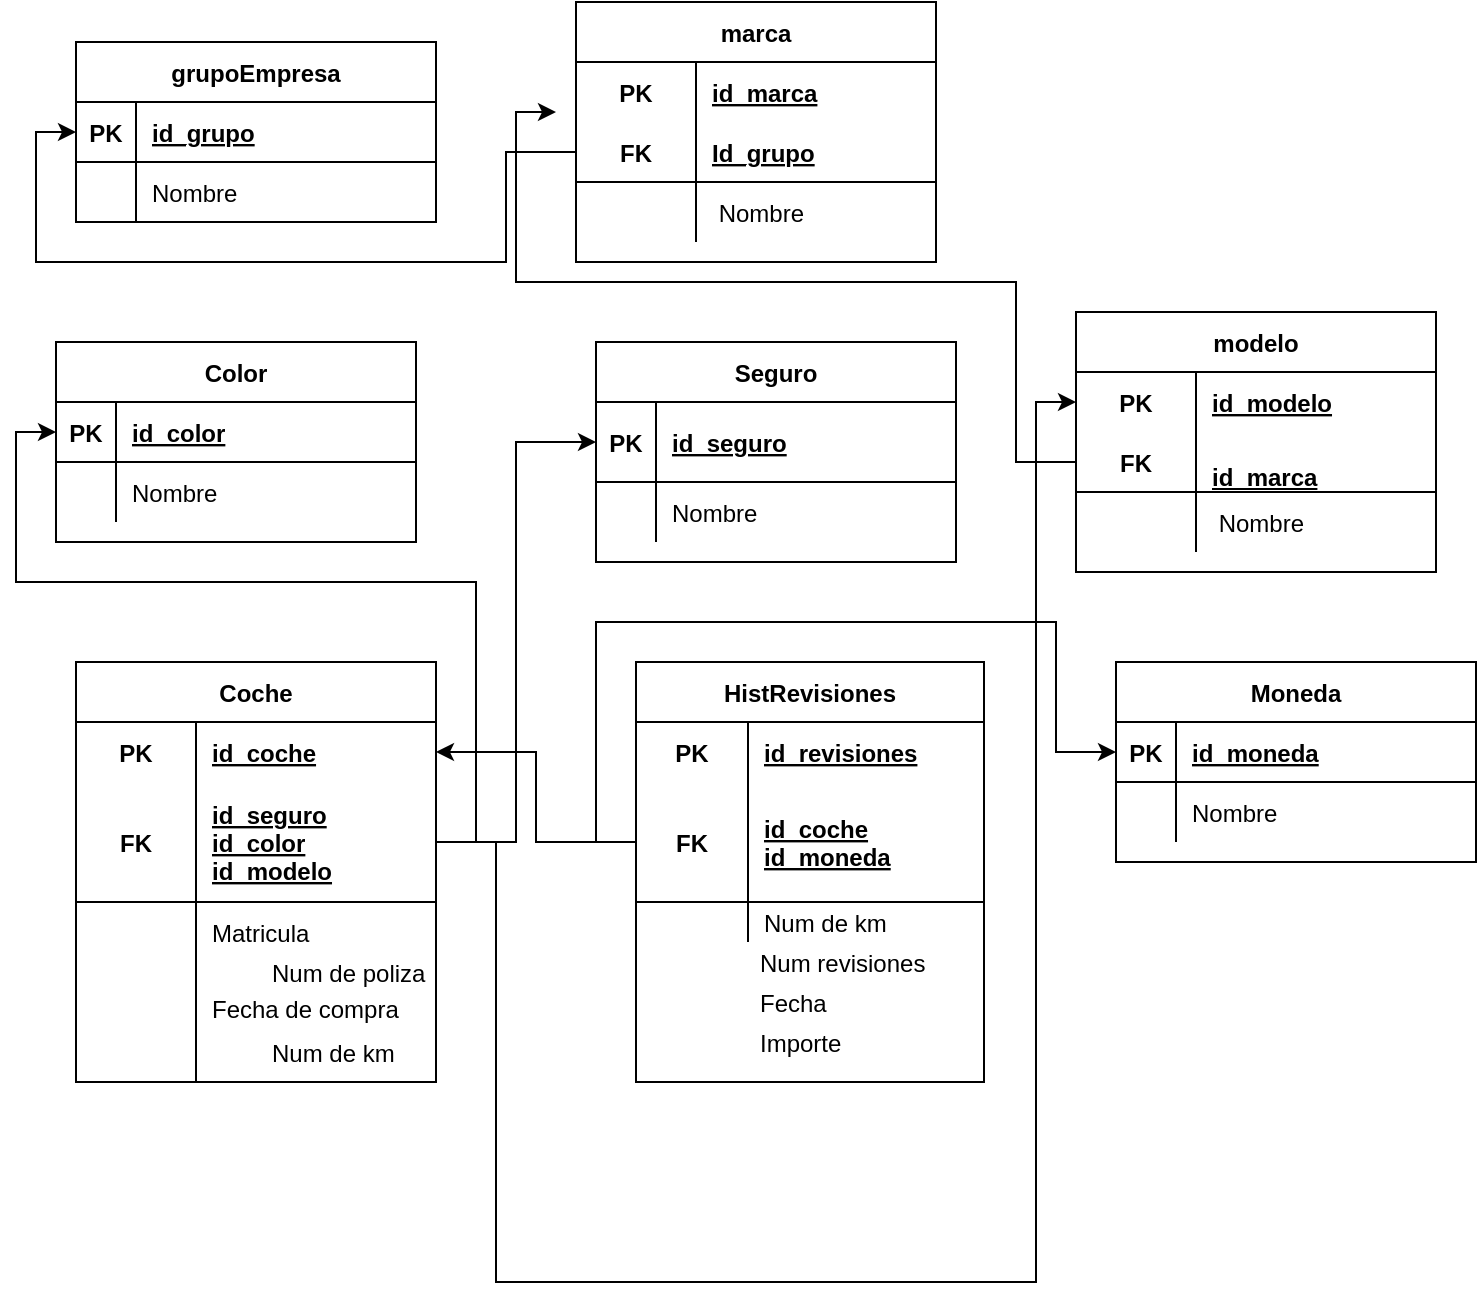 <mxfile version="20.3.0" type="device"><diagram id="p48uN8TBZDu3maKcI3Fj" name="Página-1"><mxGraphModel dx="1051" dy="664" grid="1" gridSize="10" guides="1" tooltips="1" connect="1" arrows="1" fold="1" page="1" pageScale="1" pageWidth="827" pageHeight="1169" math="0" shadow="0"><root><mxCell id="0"/><mxCell id="1" parent="0"/><mxCell id="Y_uWA5nNlAayn5pkTXyb-14" value="grupoEmpresa" style="shape=table;startSize=30;container=1;collapsible=1;childLayout=tableLayout;fixedRows=1;rowLines=0;fontStyle=1;align=center;resizeLast=1;strokeColor=default;" vertex="1" parent="1"><mxGeometry x="50" y="70" width="180" height="90" as="geometry"/></mxCell><mxCell id="Y_uWA5nNlAayn5pkTXyb-15" value="" style="shape=tableRow;horizontal=0;startSize=0;swimlaneHead=0;swimlaneBody=0;fillColor=none;collapsible=0;dropTarget=0;points=[[0,0.5],[1,0.5]];portConstraint=eastwest;top=0;left=0;right=0;bottom=1;strokeColor=default;" vertex="1" parent="Y_uWA5nNlAayn5pkTXyb-14"><mxGeometry y="30" width="180" height="30" as="geometry"/></mxCell><mxCell id="Y_uWA5nNlAayn5pkTXyb-16" value="PK" style="shape=partialRectangle;connectable=0;fillColor=none;top=0;left=0;bottom=0;right=0;fontStyle=1;overflow=hidden;strokeColor=default;" vertex="1" parent="Y_uWA5nNlAayn5pkTXyb-15"><mxGeometry width="30" height="30" as="geometry"><mxRectangle width="30" height="30" as="alternateBounds"/></mxGeometry></mxCell><mxCell id="Y_uWA5nNlAayn5pkTXyb-17" value="id_grupo" style="shape=partialRectangle;connectable=0;fillColor=none;top=0;left=0;bottom=0;right=0;align=left;spacingLeft=6;fontStyle=5;overflow=hidden;strokeColor=default;" vertex="1" parent="Y_uWA5nNlAayn5pkTXyb-15"><mxGeometry x="30" width="150" height="30" as="geometry"><mxRectangle width="150" height="30" as="alternateBounds"/></mxGeometry></mxCell><mxCell id="Y_uWA5nNlAayn5pkTXyb-18" value="" style="shape=tableRow;horizontal=0;startSize=0;swimlaneHead=0;swimlaneBody=0;fillColor=none;collapsible=0;dropTarget=0;points=[[0,0.5],[1,0.5]];portConstraint=eastwest;top=0;left=0;right=0;bottom=0;strokeColor=default;" vertex="1" parent="Y_uWA5nNlAayn5pkTXyb-14"><mxGeometry y="60" width="180" height="30" as="geometry"/></mxCell><mxCell id="Y_uWA5nNlAayn5pkTXyb-19" value="" style="shape=partialRectangle;connectable=0;fillColor=none;top=0;left=0;bottom=0;right=0;editable=1;overflow=hidden;strokeColor=default;" vertex="1" parent="Y_uWA5nNlAayn5pkTXyb-18"><mxGeometry width="30" height="30" as="geometry"><mxRectangle width="30" height="30" as="alternateBounds"/></mxGeometry></mxCell><mxCell id="Y_uWA5nNlAayn5pkTXyb-20" value="Nombre" style="shape=partialRectangle;connectable=0;fillColor=none;top=0;left=0;bottom=0;right=0;align=left;spacingLeft=6;overflow=hidden;strokeColor=default;" vertex="1" parent="Y_uWA5nNlAayn5pkTXyb-18"><mxGeometry x="30" width="150" height="30" as="geometry"><mxRectangle width="150" height="30" as="alternateBounds"/></mxGeometry></mxCell><mxCell id="Y_uWA5nNlAayn5pkTXyb-40" value="modelo" style="shape=table;startSize=30;container=1;collapsible=1;childLayout=tableLayout;fixedRows=1;rowLines=0;fontStyle=1;align=center;resizeLast=1;strokeColor=default;" vertex="1" parent="1"><mxGeometry x="550" y="205" width="180" height="130" as="geometry"/></mxCell><mxCell id="Y_uWA5nNlAayn5pkTXyb-41" value="" style="shape=tableRow;horizontal=0;startSize=0;swimlaneHead=0;swimlaneBody=0;fillColor=none;collapsible=0;dropTarget=0;points=[[0,0.5],[1,0.5]];portConstraint=eastwest;top=0;left=0;right=0;bottom=0;strokeColor=default;" vertex="1" parent="Y_uWA5nNlAayn5pkTXyb-40"><mxGeometry y="30" width="180" height="30" as="geometry"/></mxCell><mxCell id="Y_uWA5nNlAayn5pkTXyb-42" value="PK" style="shape=partialRectangle;connectable=0;fillColor=none;top=0;left=0;bottom=0;right=0;fontStyle=1;overflow=hidden;strokeColor=default;" vertex="1" parent="Y_uWA5nNlAayn5pkTXyb-41"><mxGeometry width="60" height="30" as="geometry"><mxRectangle width="60" height="30" as="alternateBounds"/></mxGeometry></mxCell><mxCell id="Y_uWA5nNlAayn5pkTXyb-43" value="id_modelo" style="shape=partialRectangle;connectable=0;fillColor=none;top=0;left=0;bottom=0;right=0;align=left;spacingLeft=6;fontStyle=5;overflow=hidden;strokeColor=default;" vertex="1" parent="Y_uWA5nNlAayn5pkTXyb-41"><mxGeometry x="60" width="120" height="30" as="geometry"><mxRectangle width="120" height="30" as="alternateBounds"/></mxGeometry></mxCell><mxCell id="Y_uWA5nNlAayn5pkTXyb-44" value="" style="shape=tableRow;horizontal=0;startSize=0;swimlaneHead=0;swimlaneBody=0;fillColor=none;collapsible=0;dropTarget=0;points=[[0,0.5],[1,0.5]];portConstraint=eastwest;top=0;left=0;right=0;bottom=1;strokeColor=default;" vertex="1" parent="Y_uWA5nNlAayn5pkTXyb-40"><mxGeometry y="60" width="180" height="30" as="geometry"/></mxCell><mxCell id="Y_uWA5nNlAayn5pkTXyb-45" value="FK" style="shape=partialRectangle;connectable=0;fillColor=none;top=0;left=0;bottom=0;right=0;fontStyle=1;overflow=hidden;strokeColor=default;" vertex="1" parent="Y_uWA5nNlAayn5pkTXyb-44"><mxGeometry width="60" height="30" as="geometry"><mxRectangle width="60" height="30" as="alternateBounds"/></mxGeometry></mxCell><mxCell id="Y_uWA5nNlAayn5pkTXyb-46" value="&#10;id_marca" style="shape=partialRectangle;connectable=0;fillColor=none;top=0;left=0;bottom=0;right=0;align=left;spacingLeft=6;fontStyle=5;overflow=hidden;strokeColor=default;" vertex="1" parent="Y_uWA5nNlAayn5pkTXyb-44"><mxGeometry x="60" width="120" height="30" as="geometry"><mxRectangle width="120" height="30" as="alternateBounds"/></mxGeometry></mxCell><mxCell id="Y_uWA5nNlAayn5pkTXyb-47" value="" style="shape=tableRow;horizontal=0;startSize=0;swimlaneHead=0;swimlaneBody=0;fillColor=none;collapsible=0;dropTarget=0;points=[[0,0.5],[1,0.5]];portConstraint=eastwest;top=0;left=0;right=0;bottom=0;strokeColor=default;" vertex="1" parent="Y_uWA5nNlAayn5pkTXyb-40"><mxGeometry y="90" width="180" height="30" as="geometry"/></mxCell><mxCell id="Y_uWA5nNlAayn5pkTXyb-48" value="" style="shape=partialRectangle;connectable=0;fillColor=none;top=0;left=0;bottom=0;right=0;editable=1;overflow=hidden;strokeColor=default;" vertex="1" parent="Y_uWA5nNlAayn5pkTXyb-47"><mxGeometry width="60" height="30" as="geometry"><mxRectangle width="60" height="30" as="alternateBounds"/></mxGeometry></mxCell><mxCell id="Y_uWA5nNlAayn5pkTXyb-49" value=" Nombre" style="shape=partialRectangle;connectable=0;fillColor=none;top=0;left=0;bottom=0;right=0;align=left;spacingLeft=6;overflow=hidden;strokeColor=default;" vertex="1" parent="Y_uWA5nNlAayn5pkTXyb-47"><mxGeometry x="60" width="120" height="30" as="geometry"><mxRectangle width="120" height="30" as="alternateBounds"/></mxGeometry></mxCell><mxCell id="Y_uWA5nNlAayn5pkTXyb-57" value="Color" style="shape=table;startSize=30;container=1;collapsible=1;childLayout=tableLayout;fixedRows=1;rowLines=0;fontStyle=1;align=center;resizeLast=1;strokeColor=default;" vertex="1" parent="1"><mxGeometry x="40" y="220" width="180" height="100" as="geometry"/></mxCell><mxCell id="Y_uWA5nNlAayn5pkTXyb-58" value="" style="shape=tableRow;horizontal=0;startSize=0;swimlaneHead=0;swimlaneBody=0;fillColor=none;collapsible=0;dropTarget=0;points=[[0,0.5],[1,0.5]];portConstraint=eastwest;top=0;left=0;right=0;bottom=1;strokeColor=default;" vertex="1" parent="Y_uWA5nNlAayn5pkTXyb-57"><mxGeometry y="30" width="180" height="30" as="geometry"/></mxCell><mxCell id="Y_uWA5nNlAayn5pkTXyb-59" value="PK" style="shape=partialRectangle;connectable=0;fillColor=none;top=0;left=0;bottom=0;right=0;fontStyle=1;overflow=hidden;strokeColor=default;" vertex="1" parent="Y_uWA5nNlAayn5pkTXyb-58"><mxGeometry width="30" height="30" as="geometry"><mxRectangle width="30" height="30" as="alternateBounds"/></mxGeometry></mxCell><mxCell id="Y_uWA5nNlAayn5pkTXyb-60" value="id_color" style="shape=partialRectangle;connectable=0;fillColor=none;top=0;left=0;bottom=0;right=0;align=left;spacingLeft=6;fontStyle=5;overflow=hidden;strokeColor=default;" vertex="1" parent="Y_uWA5nNlAayn5pkTXyb-58"><mxGeometry x="30" width="150" height="30" as="geometry"><mxRectangle width="150" height="30" as="alternateBounds"/></mxGeometry></mxCell><mxCell id="Y_uWA5nNlAayn5pkTXyb-61" value="" style="shape=tableRow;horizontal=0;startSize=0;swimlaneHead=0;swimlaneBody=0;fillColor=none;collapsible=0;dropTarget=0;points=[[0,0.5],[1,0.5]];portConstraint=eastwest;top=0;left=0;right=0;bottom=0;strokeColor=default;" vertex="1" parent="Y_uWA5nNlAayn5pkTXyb-57"><mxGeometry y="60" width="180" height="30" as="geometry"/></mxCell><mxCell id="Y_uWA5nNlAayn5pkTXyb-62" value="" style="shape=partialRectangle;connectable=0;fillColor=none;top=0;left=0;bottom=0;right=0;editable=1;overflow=hidden;strokeColor=default;" vertex="1" parent="Y_uWA5nNlAayn5pkTXyb-61"><mxGeometry width="30" height="30" as="geometry"><mxRectangle width="30" height="30" as="alternateBounds"/></mxGeometry></mxCell><mxCell id="Y_uWA5nNlAayn5pkTXyb-63" value="Nombre" style="shape=partialRectangle;connectable=0;fillColor=none;top=0;left=0;bottom=0;right=0;align=left;spacingLeft=6;overflow=hidden;strokeColor=default;" vertex="1" parent="Y_uWA5nNlAayn5pkTXyb-61"><mxGeometry x="30" width="150" height="30" as="geometry"><mxRectangle width="150" height="30" as="alternateBounds"/></mxGeometry></mxCell><mxCell id="Y_uWA5nNlAayn5pkTXyb-70" value="Seguro" style="shape=table;startSize=30;container=1;collapsible=1;childLayout=tableLayout;fixedRows=1;rowLines=0;fontStyle=1;align=center;resizeLast=1;strokeColor=default;" vertex="1" parent="1"><mxGeometry x="310" y="220" width="180" height="110" as="geometry"/></mxCell><mxCell id="Y_uWA5nNlAayn5pkTXyb-71" value="" style="shape=tableRow;horizontal=0;startSize=0;swimlaneHead=0;swimlaneBody=0;fillColor=none;collapsible=0;dropTarget=0;points=[[0,0.5],[1,0.5]];portConstraint=eastwest;top=0;left=0;right=0;bottom=1;strokeColor=default;" vertex="1" parent="Y_uWA5nNlAayn5pkTXyb-70"><mxGeometry y="30" width="180" height="40" as="geometry"/></mxCell><mxCell id="Y_uWA5nNlAayn5pkTXyb-72" value="PK" style="shape=partialRectangle;connectable=0;fillColor=none;top=0;left=0;bottom=0;right=0;fontStyle=1;overflow=hidden;strokeColor=default;" vertex="1" parent="Y_uWA5nNlAayn5pkTXyb-71"><mxGeometry width="30" height="40" as="geometry"><mxRectangle width="30" height="40" as="alternateBounds"/></mxGeometry></mxCell><mxCell id="Y_uWA5nNlAayn5pkTXyb-73" value="id_seguro" style="shape=partialRectangle;connectable=0;fillColor=none;top=0;left=0;bottom=0;right=0;align=left;spacingLeft=6;fontStyle=5;overflow=hidden;strokeColor=default;" vertex="1" parent="Y_uWA5nNlAayn5pkTXyb-71"><mxGeometry x="30" width="150" height="40" as="geometry"><mxRectangle width="150" height="40" as="alternateBounds"/></mxGeometry></mxCell><mxCell id="Y_uWA5nNlAayn5pkTXyb-74" value="" style="shape=tableRow;horizontal=0;startSize=0;swimlaneHead=0;swimlaneBody=0;fillColor=none;collapsible=0;dropTarget=0;points=[[0,0.5],[1,0.5]];portConstraint=eastwest;top=0;left=0;right=0;bottom=0;strokeColor=default;" vertex="1" parent="Y_uWA5nNlAayn5pkTXyb-70"><mxGeometry y="70" width="180" height="30" as="geometry"/></mxCell><mxCell id="Y_uWA5nNlAayn5pkTXyb-75" value="" style="shape=partialRectangle;connectable=0;fillColor=none;top=0;left=0;bottom=0;right=0;editable=1;overflow=hidden;strokeColor=default;" vertex="1" parent="Y_uWA5nNlAayn5pkTXyb-74"><mxGeometry width="30" height="30" as="geometry"><mxRectangle width="30" height="30" as="alternateBounds"/></mxGeometry></mxCell><mxCell id="Y_uWA5nNlAayn5pkTXyb-76" value="Nombre" style="shape=partialRectangle;connectable=0;fillColor=none;top=0;left=0;bottom=0;right=0;align=left;spacingLeft=6;overflow=hidden;strokeColor=default;" vertex="1" parent="Y_uWA5nNlAayn5pkTXyb-74"><mxGeometry x="30" width="150" height="30" as="geometry"><mxRectangle width="150" height="30" as="alternateBounds"/></mxGeometry></mxCell><mxCell id="Y_uWA5nNlAayn5pkTXyb-77" value="Coche" style="shape=table;startSize=30;container=1;collapsible=1;childLayout=tableLayout;fixedRows=1;rowLines=0;fontStyle=1;align=center;resizeLast=1;strokeColor=default;" vertex="1" parent="1"><mxGeometry x="50" y="380" width="180" height="210" as="geometry"/></mxCell><mxCell id="Y_uWA5nNlAayn5pkTXyb-78" value="" style="shape=tableRow;horizontal=0;startSize=0;swimlaneHead=0;swimlaneBody=0;fillColor=none;collapsible=0;dropTarget=0;points=[[0,0.5],[1,0.5]];portConstraint=eastwest;top=0;left=0;right=0;bottom=0;strokeColor=default;" vertex="1" parent="Y_uWA5nNlAayn5pkTXyb-77"><mxGeometry y="30" width="180" height="30" as="geometry"/></mxCell><mxCell id="Y_uWA5nNlAayn5pkTXyb-79" value="PK" style="shape=partialRectangle;connectable=0;fillColor=none;top=0;left=0;bottom=0;right=0;fontStyle=1;overflow=hidden;strokeColor=default;" vertex="1" parent="Y_uWA5nNlAayn5pkTXyb-78"><mxGeometry width="60" height="30" as="geometry"><mxRectangle width="60" height="30" as="alternateBounds"/></mxGeometry></mxCell><mxCell id="Y_uWA5nNlAayn5pkTXyb-80" value="id_coche" style="shape=partialRectangle;connectable=0;fillColor=none;top=0;left=0;bottom=0;right=0;align=left;spacingLeft=6;fontStyle=5;overflow=hidden;strokeColor=default;" vertex="1" parent="Y_uWA5nNlAayn5pkTXyb-78"><mxGeometry x="60" width="120" height="30" as="geometry"><mxRectangle width="120" height="30" as="alternateBounds"/></mxGeometry></mxCell><mxCell id="Y_uWA5nNlAayn5pkTXyb-81" value="" style="shape=tableRow;horizontal=0;startSize=0;swimlaneHead=0;swimlaneBody=0;fillColor=none;collapsible=0;dropTarget=0;points=[[0,0.5],[1,0.5]];portConstraint=eastwest;top=0;left=0;right=0;bottom=1;strokeColor=default;" vertex="1" parent="Y_uWA5nNlAayn5pkTXyb-77"><mxGeometry y="60" width="180" height="60" as="geometry"/></mxCell><mxCell id="Y_uWA5nNlAayn5pkTXyb-82" value="FK" style="shape=partialRectangle;connectable=0;fillColor=none;top=0;left=0;bottom=0;right=0;fontStyle=1;overflow=hidden;strokeColor=default;" vertex="1" parent="Y_uWA5nNlAayn5pkTXyb-81"><mxGeometry width="60" height="60" as="geometry"><mxRectangle width="60" height="60" as="alternateBounds"/></mxGeometry></mxCell><mxCell id="Y_uWA5nNlAayn5pkTXyb-83" value="id_seguro&#10;id_color&#10;id_modelo" style="shape=partialRectangle;connectable=0;fillColor=none;top=0;left=0;bottom=0;right=0;align=left;spacingLeft=6;fontStyle=5;overflow=hidden;strokeColor=default;" vertex="1" parent="Y_uWA5nNlAayn5pkTXyb-81"><mxGeometry x="60" width="120" height="60" as="geometry"><mxRectangle width="120" height="60" as="alternateBounds"/></mxGeometry></mxCell><mxCell id="Y_uWA5nNlAayn5pkTXyb-84" value="" style="shape=tableRow;horizontal=0;startSize=0;swimlaneHead=0;swimlaneBody=0;fillColor=none;collapsible=0;dropTarget=0;points=[[0,0.5],[1,0.5]];portConstraint=eastwest;top=0;left=0;right=0;bottom=0;strokeColor=default;" vertex="1" parent="Y_uWA5nNlAayn5pkTXyb-77"><mxGeometry y="120" width="180" height="30" as="geometry"/></mxCell><mxCell id="Y_uWA5nNlAayn5pkTXyb-85" value="" style="shape=partialRectangle;connectable=0;fillColor=none;top=0;left=0;bottom=0;right=0;editable=1;overflow=hidden;strokeColor=default;" vertex="1" parent="Y_uWA5nNlAayn5pkTXyb-84"><mxGeometry width="60" height="30" as="geometry"><mxRectangle width="60" height="30" as="alternateBounds"/></mxGeometry></mxCell><mxCell id="Y_uWA5nNlAayn5pkTXyb-86" value="Matricula" style="shape=partialRectangle;connectable=0;fillColor=none;top=0;left=0;bottom=0;right=0;align=left;spacingLeft=6;overflow=hidden;strokeColor=default;" vertex="1" parent="Y_uWA5nNlAayn5pkTXyb-84"><mxGeometry x="60" width="120" height="30" as="geometry"><mxRectangle width="120" height="30" as="alternateBounds"/></mxGeometry></mxCell><mxCell id="Y_uWA5nNlAayn5pkTXyb-87" value="" style="shape=tableRow;horizontal=0;startSize=0;swimlaneHead=0;swimlaneBody=0;fillColor=none;collapsible=0;dropTarget=0;points=[[0,0.5],[1,0.5]];portConstraint=eastwest;top=0;left=0;right=0;bottom=0;strokeColor=default;" vertex="1" parent="Y_uWA5nNlAayn5pkTXyb-77"><mxGeometry y="150" width="180" height="60" as="geometry"/></mxCell><mxCell id="Y_uWA5nNlAayn5pkTXyb-88" value="" style="shape=partialRectangle;connectable=0;fillColor=none;top=0;left=0;bottom=0;right=0;editable=1;overflow=hidden;strokeColor=default;" vertex="1" parent="Y_uWA5nNlAayn5pkTXyb-87"><mxGeometry width="60" height="60" as="geometry"><mxRectangle width="60" height="60" as="alternateBounds"/></mxGeometry></mxCell><mxCell id="Y_uWA5nNlAayn5pkTXyb-89" value="Fecha de compra&#10;" style="shape=partialRectangle;connectable=0;fillColor=none;top=0;left=0;bottom=0;right=0;align=left;spacingLeft=6;overflow=hidden;strokeColor=default;" vertex="1" parent="Y_uWA5nNlAayn5pkTXyb-87"><mxGeometry x="60" width="120" height="60" as="geometry"><mxRectangle width="120" height="60" as="alternateBounds"/></mxGeometry></mxCell><mxCell id="Y_uWA5nNlAayn5pkTXyb-92" value="Num de poliza" style="shape=partialRectangle;connectable=0;fillColor=none;top=0;left=0;bottom=0;right=0;align=left;spacingLeft=6;overflow=hidden;strokeColor=default;" vertex="1" parent="1"><mxGeometry x="140" y="520" width="120" height="30" as="geometry"><mxRectangle width="120" height="30" as="alternateBounds"/></mxGeometry></mxCell><mxCell id="Y_uWA5nNlAayn5pkTXyb-93" value="Num de km" style="shape=partialRectangle;connectable=0;fillColor=none;top=0;left=0;bottom=0;right=0;align=left;spacingLeft=6;overflow=hidden;strokeColor=default;" vertex="1" parent="1"><mxGeometry x="140" y="560" width="120" height="30" as="geometry"><mxRectangle width="120" height="30" as="alternateBounds"/></mxGeometry></mxCell><mxCell id="Y_uWA5nNlAayn5pkTXyb-94" value="HistRevisiones" style="shape=table;startSize=30;container=1;collapsible=1;childLayout=tableLayout;fixedRows=1;rowLines=0;fontStyle=1;align=center;resizeLast=1;strokeColor=default;" vertex="1" parent="1"><mxGeometry x="330" y="380" width="174" height="210" as="geometry"/></mxCell><mxCell id="Y_uWA5nNlAayn5pkTXyb-95" value="" style="shape=tableRow;horizontal=0;startSize=0;swimlaneHead=0;swimlaneBody=0;fillColor=none;collapsible=0;dropTarget=0;points=[[0,0.5],[1,0.5]];portConstraint=eastwest;top=0;left=0;right=0;bottom=0;strokeColor=default;" vertex="1" parent="Y_uWA5nNlAayn5pkTXyb-94"><mxGeometry y="30" width="174" height="30" as="geometry"/></mxCell><mxCell id="Y_uWA5nNlAayn5pkTXyb-96" value="PK" style="shape=partialRectangle;connectable=0;fillColor=none;top=0;left=0;bottom=0;right=0;fontStyle=1;overflow=hidden;strokeColor=default;" vertex="1" parent="Y_uWA5nNlAayn5pkTXyb-95"><mxGeometry width="56" height="30" as="geometry"><mxRectangle width="56" height="30" as="alternateBounds"/></mxGeometry></mxCell><mxCell id="Y_uWA5nNlAayn5pkTXyb-97" value="id_revisiones" style="shape=partialRectangle;connectable=0;fillColor=none;top=0;left=0;bottom=0;right=0;align=left;spacingLeft=6;fontStyle=5;overflow=hidden;strokeColor=default;" vertex="1" parent="Y_uWA5nNlAayn5pkTXyb-95"><mxGeometry x="56" width="118" height="30" as="geometry"><mxRectangle width="118" height="30" as="alternateBounds"/></mxGeometry></mxCell><mxCell id="Y_uWA5nNlAayn5pkTXyb-98" value="" style="shape=tableRow;horizontal=0;startSize=0;swimlaneHead=0;swimlaneBody=0;fillColor=none;collapsible=0;dropTarget=0;points=[[0,0.5],[1,0.5]];portConstraint=eastwest;top=0;left=0;right=0;bottom=1;strokeColor=default;" vertex="1" parent="Y_uWA5nNlAayn5pkTXyb-94"><mxGeometry y="60" width="174" height="60" as="geometry"/></mxCell><mxCell id="Y_uWA5nNlAayn5pkTXyb-99" value="FK" style="shape=partialRectangle;connectable=0;fillColor=none;top=0;left=0;bottom=0;right=0;fontStyle=1;overflow=hidden;strokeColor=default;" vertex="1" parent="Y_uWA5nNlAayn5pkTXyb-98"><mxGeometry width="56" height="60" as="geometry"><mxRectangle width="56" height="60" as="alternateBounds"/></mxGeometry></mxCell><mxCell id="Y_uWA5nNlAayn5pkTXyb-100" value="id_coche&#10;id_moneda" style="shape=partialRectangle;connectable=0;fillColor=none;top=0;left=0;bottom=0;right=0;align=left;spacingLeft=6;fontStyle=5;overflow=hidden;strokeColor=default;" vertex="1" parent="Y_uWA5nNlAayn5pkTXyb-98"><mxGeometry x="56" width="118" height="60" as="geometry"><mxRectangle width="118" height="60" as="alternateBounds"/></mxGeometry></mxCell><mxCell id="Y_uWA5nNlAayn5pkTXyb-101" value="" style="shape=tableRow;horizontal=0;startSize=0;swimlaneHead=0;swimlaneBody=0;fillColor=none;collapsible=0;dropTarget=0;points=[[0,0.5],[1,0.5]];portConstraint=eastwest;top=0;left=0;right=0;bottom=0;strokeColor=default;" vertex="1" parent="Y_uWA5nNlAayn5pkTXyb-94"><mxGeometry y="120" width="174" height="20" as="geometry"/></mxCell><mxCell id="Y_uWA5nNlAayn5pkTXyb-102" value="" style="shape=partialRectangle;connectable=0;fillColor=none;top=0;left=0;bottom=0;right=0;editable=1;overflow=hidden;strokeColor=default;" vertex="1" parent="Y_uWA5nNlAayn5pkTXyb-101"><mxGeometry width="56" height="20" as="geometry"><mxRectangle width="56" height="20" as="alternateBounds"/></mxGeometry></mxCell><mxCell id="Y_uWA5nNlAayn5pkTXyb-103" value="Num de km" style="shape=partialRectangle;connectable=0;fillColor=none;top=0;left=0;bottom=0;right=0;align=left;spacingLeft=6;overflow=hidden;strokeColor=default;" vertex="1" parent="Y_uWA5nNlAayn5pkTXyb-101"><mxGeometry x="56" width="118" height="20" as="geometry"><mxRectangle width="118" height="20" as="alternateBounds"/></mxGeometry></mxCell><mxCell id="Y_uWA5nNlAayn5pkTXyb-107" value="Num revisiones" style="shape=partialRectangle;connectable=0;fillColor=none;top=0;left=0;bottom=0;right=0;align=left;spacingLeft=6;overflow=hidden;strokeColor=default;" vertex="1" parent="1"><mxGeometry x="384" y="520" width="120" height="20" as="geometry"><mxRectangle width="120" height="20" as="alternateBounds"/></mxGeometry></mxCell><mxCell id="Y_uWA5nNlAayn5pkTXyb-108" value="Fecha" style="shape=partialRectangle;connectable=0;fillColor=none;top=0;left=0;bottom=0;right=0;align=left;spacingLeft=6;overflow=hidden;strokeColor=default;" vertex="1" parent="1"><mxGeometry x="384" y="540" width="120" height="20" as="geometry"><mxRectangle width="120" height="20" as="alternateBounds"/></mxGeometry></mxCell><mxCell id="Y_uWA5nNlAayn5pkTXyb-109" value="Importe" style="shape=partialRectangle;connectable=0;fillColor=none;top=0;left=0;bottom=0;right=0;align=left;spacingLeft=6;overflow=hidden;strokeColor=default;" vertex="1" parent="1"><mxGeometry x="384" y="560" width="120" height="20" as="geometry"><mxRectangle width="120" height="20" as="alternateBounds"/></mxGeometry></mxCell><mxCell id="Y_uWA5nNlAayn5pkTXyb-110" value="Moneda" style="shape=table;startSize=30;container=1;collapsible=1;childLayout=tableLayout;fixedRows=1;rowLines=0;fontStyle=1;align=center;resizeLast=1;strokeColor=default;" vertex="1" parent="1"><mxGeometry x="570" y="380" width="180" height="100" as="geometry"/></mxCell><mxCell id="Y_uWA5nNlAayn5pkTXyb-111" value="" style="shape=tableRow;horizontal=0;startSize=0;swimlaneHead=0;swimlaneBody=0;fillColor=none;collapsible=0;dropTarget=0;points=[[0,0.5],[1,0.5]];portConstraint=eastwest;top=0;left=0;right=0;bottom=1;strokeColor=default;" vertex="1" parent="Y_uWA5nNlAayn5pkTXyb-110"><mxGeometry y="30" width="180" height="30" as="geometry"/></mxCell><mxCell id="Y_uWA5nNlAayn5pkTXyb-112" value="PK" style="shape=partialRectangle;connectable=0;fillColor=none;top=0;left=0;bottom=0;right=0;fontStyle=1;overflow=hidden;strokeColor=default;" vertex="1" parent="Y_uWA5nNlAayn5pkTXyb-111"><mxGeometry width="30" height="30" as="geometry"><mxRectangle width="30" height="30" as="alternateBounds"/></mxGeometry></mxCell><mxCell id="Y_uWA5nNlAayn5pkTXyb-113" value="id_moneda" style="shape=partialRectangle;connectable=0;fillColor=none;top=0;left=0;bottom=0;right=0;align=left;spacingLeft=6;fontStyle=5;overflow=hidden;strokeColor=default;" vertex="1" parent="Y_uWA5nNlAayn5pkTXyb-111"><mxGeometry x="30" width="150" height="30" as="geometry"><mxRectangle width="150" height="30" as="alternateBounds"/></mxGeometry></mxCell><mxCell id="Y_uWA5nNlAayn5pkTXyb-114" value="" style="shape=tableRow;horizontal=0;startSize=0;swimlaneHead=0;swimlaneBody=0;fillColor=none;collapsible=0;dropTarget=0;points=[[0,0.5],[1,0.5]];portConstraint=eastwest;top=0;left=0;right=0;bottom=0;strokeColor=default;" vertex="1" parent="Y_uWA5nNlAayn5pkTXyb-110"><mxGeometry y="60" width="180" height="30" as="geometry"/></mxCell><mxCell id="Y_uWA5nNlAayn5pkTXyb-115" value="" style="shape=partialRectangle;connectable=0;fillColor=none;top=0;left=0;bottom=0;right=0;editable=1;overflow=hidden;strokeColor=default;" vertex="1" parent="Y_uWA5nNlAayn5pkTXyb-114"><mxGeometry width="30" height="30" as="geometry"><mxRectangle width="30" height="30" as="alternateBounds"/></mxGeometry></mxCell><mxCell id="Y_uWA5nNlAayn5pkTXyb-116" value="Nombre" style="shape=partialRectangle;connectable=0;fillColor=none;top=0;left=0;bottom=0;right=0;align=left;spacingLeft=6;overflow=hidden;strokeColor=default;" vertex="1" parent="Y_uWA5nNlAayn5pkTXyb-114"><mxGeometry x="30" width="150" height="30" as="geometry"><mxRectangle width="150" height="30" as="alternateBounds"/></mxGeometry></mxCell><mxCell id="Y_uWA5nNlAayn5pkTXyb-123" style="edgeStyle=orthogonalEdgeStyle;rounded=0;orthogonalLoop=1;jettySize=auto;html=1;entryX=0;entryY=0.5;entryDx=0;entryDy=0;" edge="1" parent="1" target="Y_uWA5nNlAayn5pkTXyb-111"><mxGeometry relative="1" as="geometry"><mxPoint x="310" y="470" as="sourcePoint"/><mxPoint x="550" y="460" as="targetPoint"/><Array as="points"><mxPoint x="310" y="360"/><mxPoint x="540" y="360"/><mxPoint x="540" y="425"/></Array></mxGeometry></mxCell><mxCell id="Y_uWA5nNlAayn5pkTXyb-124" style="edgeStyle=orthogonalEdgeStyle;rounded=0;orthogonalLoop=1;jettySize=auto;html=1;entryX=1;entryY=0.5;entryDx=0;entryDy=0;" edge="1" parent="1" source="Y_uWA5nNlAayn5pkTXyb-98" target="Y_uWA5nNlAayn5pkTXyb-78"><mxGeometry relative="1" as="geometry"/></mxCell><mxCell id="Y_uWA5nNlAayn5pkTXyb-127" style="edgeStyle=orthogonalEdgeStyle;rounded=0;orthogonalLoop=1;jettySize=auto;html=1;entryX=0;entryY=0.5;entryDx=0;entryDy=0;" edge="1" parent="1" source="Y_uWA5nNlAayn5pkTXyb-81" target="Y_uWA5nNlAayn5pkTXyb-71"><mxGeometry relative="1" as="geometry"/></mxCell><mxCell id="Y_uWA5nNlAayn5pkTXyb-129" style="edgeStyle=orthogonalEdgeStyle;rounded=0;orthogonalLoop=1;jettySize=auto;html=1;entryX=0;entryY=0.5;entryDx=0;entryDy=0;" edge="1" parent="1" source="Y_uWA5nNlAayn5pkTXyb-81" target="Y_uWA5nNlAayn5pkTXyb-58"><mxGeometry relative="1" as="geometry"><Array as="points"><mxPoint x="250" y="470"/><mxPoint x="250" y="340"/><mxPoint x="20" y="340"/><mxPoint x="20" y="265"/></Array></mxGeometry></mxCell><mxCell id="Y_uWA5nNlAayn5pkTXyb-141" style="edgeStyle=orthogonalEdgeStyle;rounded=0;orthogonalLoop=1;jettySize=auto;html=1;entryX=0;entryY=0.5;entryDx=0;entryDy=0;" edge="1" parent="1" source="Y_uWA5nNlAayn5pkTXyb-81" target="Y_uWA5nNlAayn5pkTXyb-41"><mxGeometry relative="1" as="geometry"><Array as="points"><mxPoint x="260" y="470"/><mxPoint x="260" y="690"/><mxPoint x="530" y="690"/><mxPoint x="530" y="250"/></Array></mxGeometry></mxCell><mxCell id="Y_uWA5nNlAayn5pkTXyb-142" style="edgeStyle=orthogonalEdgeStyle;rounded=0;orthogonalLoop=1;jettySize=auto;html=1;exitX=0;exitY=0.5;exitDx=0;exitDy=0;entryX=0;entryY=0.5;entryDx=0;entryDy=0;" edge="1" parent="1" source="Y_uWA5nNlAayn5pkTXyb-44"><mxGeometry relative="1" as="geometry"><mxPoint x="290" y="105" as="targetPoint"/><Array as="points"><mxPoint x="520" y="280"/><mxPoint x="520" y="190"/><mxPoint x="270" y="190"/><mxPoint x="270" y="105"/></Array></mxGeometry></mxCell><mxCell id="Y_uWA5nNlAayn5pkTXyb-145" value="marca" style="shape=table;startSize=30;container=1;collapsible=1;childLayout=tableLayout;fixedRows=1;rowLines=0;fontStyle=1;align=center;resizeLast=1;strokeColor=default;" vertex="1" parent="1"><mxGeometry x="300" y="50" width="180" height="130" as="geometry"/></mxCell><mxCell id="Y_uWA5nNlAayn5pkTXyb-146" value="" style="shape=tableRow;horizontal=0;startSize=0;swimlaneHead=0;swimlaneBody=0;fillColor=none;collapsible=0;dropTarget=0;points=[[0,0.5],[1,0.5]];portConstraint=eastwest;top=0;left=0;right=0;bottom=0;strokeColor=default;" vertex="1" parent="Y_uWA5nNlAayn5pkTXyb-145"><mxGeometry y="30" width="180" height="30" as="geometry"/></mxCell><mxCell id="Y_uWA5nNlAayn5pkTXyb-147" value="PK" style="shape=partialRectangle;connectable=0;fillColor=none;top=0;left=0;bottom=0;right=0;fontStyle=1;overflow=hidden;strokeColor=default;" vertex="1" parent="Y_uWA5nNlAayn5pkTXyb-146"><mxGeometry width="60" height="30" as="geometry"><mxRectangle width="60" height="30" as="alternateBounds"/></mxGeometry></mxCell><mxCell id="Y_uWA5nNlAayn5pkTXyb-148" value="id_marca" style="shape=partialRectangle;connectable=0;fillColor=none;top=0;left=0;bottom=0;right=0;align=left;spacingLeft=6;fontStyle=5;overflow=hidden;strokeColor=default;" vertex="1" parent="Y_uWA5nNlAayn5pkTXyb-146"><mxGeometry x="60" width="120" height="30" as="geometry"><mxRectangle width="120" height="30" as="alternateBounds"/></mxGeometry></mxCell><mxCell id="Y_uWA5nNlAayn5pkTXyb-149" value="" style="shape=tableRow;horizontal=0;startSize=0;swimlaneHead=0;swimlaneBody=0;fillColor=none;collapsible=0;dropTarget=0;points=[[0,0.5],[1,0.5]];portConstraint=eastwest;top=0;left=0;right=0;bottom=1;strokeColor=default;" vertex="1" parent="Y_uWA5nNlAayn5pkTXyb-145"><mxGeometry y="60" width="180" height="30" as="geometry"/></mxCell><mxCell id="Y_uWA5nNlAayn5pkTXyb-150" value="FK" style="shape=partialRectangle;connectable=0;fillColor=none;top=0;left=0;bottom=0;right=0;fontStyle=1;overflow=hidden;strokeColor=default;" vertex="1" parent="Y_uWA5nNlAayn5pkTXyb-149"><mxGeometry width="60" height="30" as="geometry"><mxRectangle width="60" height="30" as="alternateBounds"/></mxGeometry></mxCell><mxCell id="Y_uWA5nNlAayn5pkTXyb-151" value="Id_grupo" style="shape=partialRectangle;connectable=0;fillColor=none;top=0;left=0;bottom=0;right=0;align=left;spacingLeft=6;fontStyle=5;overflow=hidden;strokeColor=default;" vertex="1" parent="Y_uWA5nNlAayn5pkTXyb-149"><mxGeometry x="60" width="120" height="30" as="geometry"><mxRectangle width="120" height="30" as="alternateBounds"/></mxGeometry></mxCell><mxCell id="Y_uWA5nNlAayn5pkTXyb-152" value="" style="shape=tableRow;horizontal=0;startSize=0;swimlaneHead=0;swimlaneBody=0;fillColor=none;collapsible=0;dropTarget=0;points=[[0,0.5],[1,0.5]];portConstraint=eastwest;top=0;left=0;right=0;bottom=0;strokeColor=default;" vertex="1" parent="Y_uWA5nNlAayn5pkTXyb-145"><mxGeometry y="90" width="180" height="30" as="geometry"/></mxCell><mxCell id="Y_uWA5nNlAayn5pkTXyb-153" value="" style="shape=partialRectangle;connectable=0;fillColor=none;top=0;left=0;bottom=0;right=0;editable=1;overflow=hidden;strokeColor=default;" vertex="1" parent="Y_uWA5nNlAayn5pkTXyb-152"><mxGeometry width="60" height="30" as="geometry"><mxRectangle width="60" height="30" as="alternateBounds"/></mxGeometry></mxCell><mxCell id="Y_uWA5nNlAayn5pkTXyb-154" value=" Nombre" style="shape=partialRectangle;connectable=0;fillColor=none;top=0;left=0;bottom=0;right=0;align=left;spacingLeft=6;overflow=hidden;strokeColor=default;" vertex="1" parent="Y_uWA5nNlAayn5pkTXyb-152"><mxGeometry x="60" width="120" height="30" as="geometry"><mxRectangle width="120" height="30" as="alternateBounds"/></mxGeometry></mxCell><mxCell id="Y_uWA5nNlAayn5pkTXyb-155" style="edgeStyle=orthogonalEdgeStyle;rounded=0;orthogonalLoop=1;jettySize=auto;html=1;entryX=0;entryY=0.5;entryDx=0;entryDy=0;" edge="1" parent="1" source="Y_uWA5nNlAayn5pkTXyb-149" target="Y_uWA5nNlAayn5pkTXyb-15"><mxGeometry relative="1" as="geometry"><Array as="points"><mxPoint x="265" y="125"/><mxPoint x="265" y="180"/><mxPoint x="30" y="180"/><mxPoint x="30" y="115"/></Array></mxGeometry></mxCell></root></mxGraphModel></diagram></mxfile>